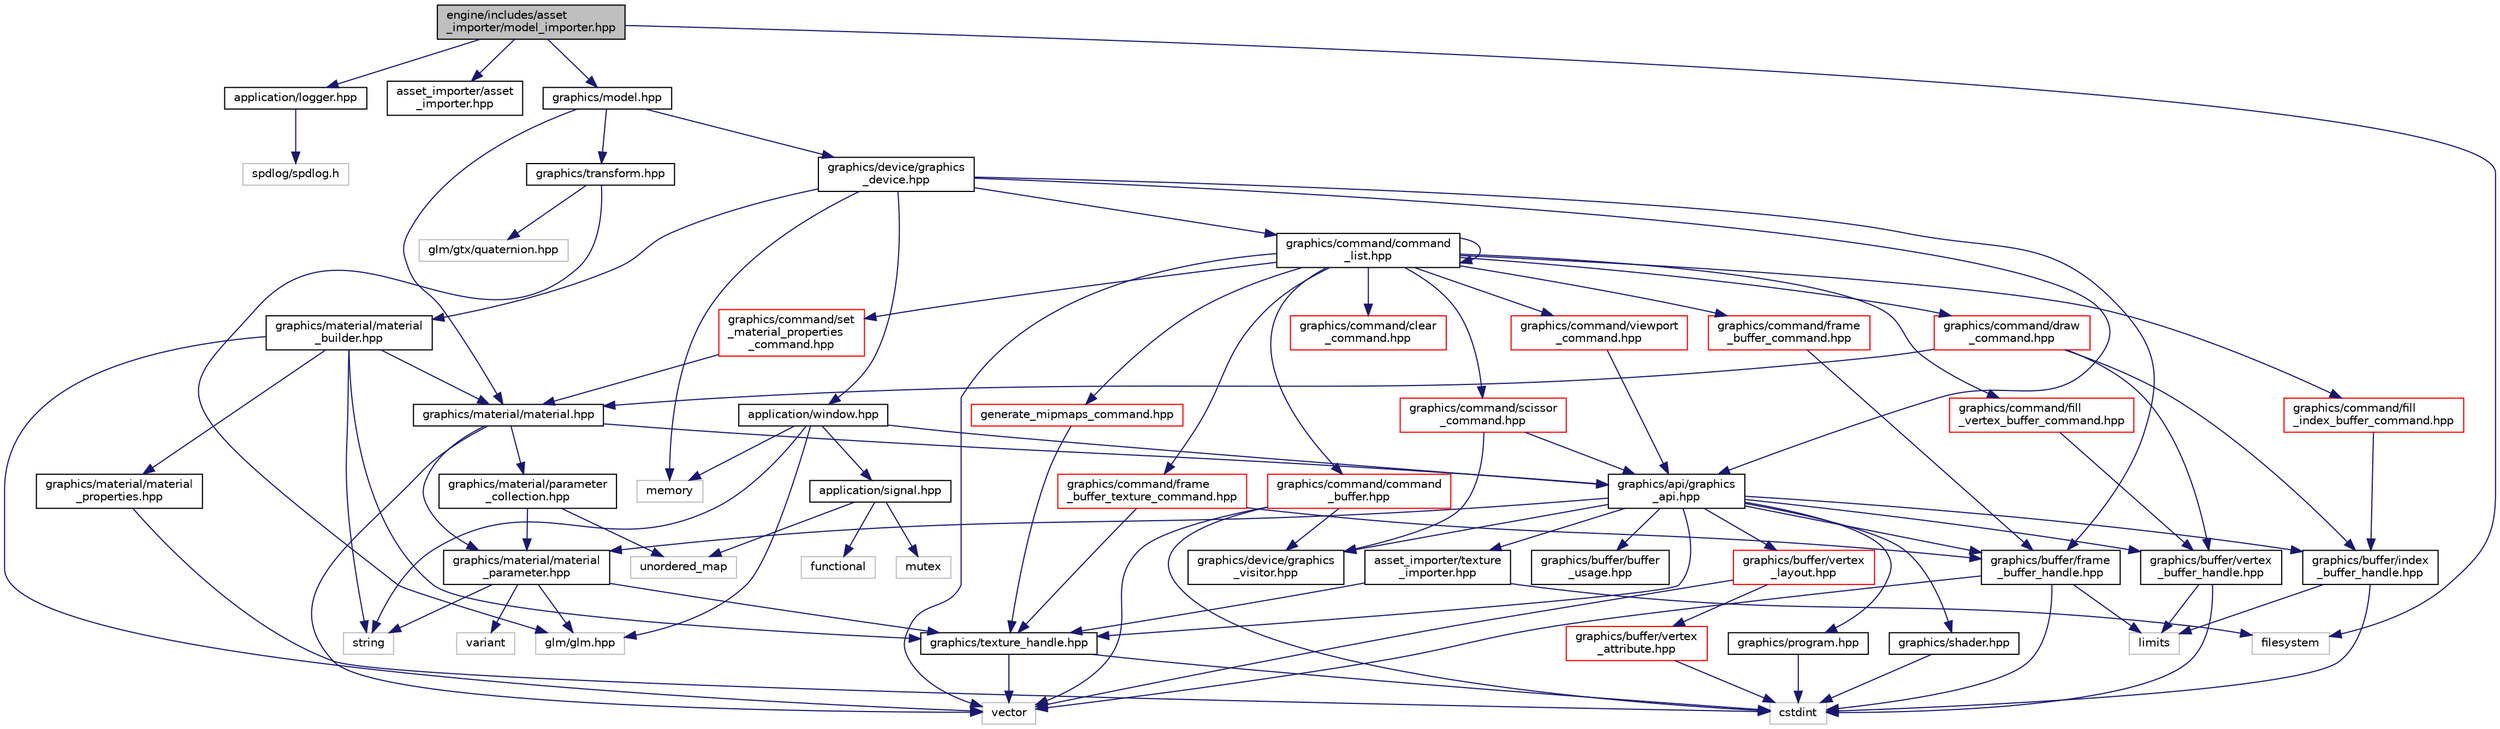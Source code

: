 digraph "engine/includes/asset_importer/model_importer.hpp"
{
 // LATEX_PDF_SIZE
  edge [fontname="Helvetica",fontsize="10",labelfontname="Helvetica",labelfontsize="10"];
  node [fontname="Helvetica",fontsize="10",shape=record];
  Node0 [label="engine/includes/asset\l_importer/model_importer.hpp",height=0.2,width=0.4,color="black", fillcolor="grey75", style="filled", fontcolor="black",tooltip=" "];
  Node0 -> Node1 [color="midnightblue",fontsize="10",style="solid"];
  Node1 [label="application/logger.hpp",height=0.2,width=0.4,color="black", fillcolor="white", style="filled",URL="$logger_8hpp.html",tooltip=" "];
  Node1 -> Node2 [color="midnightblue",fontsize="10",style="solid"];
  Node2 [label="spdlog/spdlog.h",height=0.2,width=0.4,color="grey75", fillcolor="white", style="filled",tooltip=" "];
  Node0 -> Node3 [color="midnightblue",fontsize="10",style="solid"];
  Node3 [label="asset_importer/asset\l_importer.hpp",height=0.2,width=0.4,color="black", fillcolor="white", style="filled",URL="$asset__importer_8hpp.html",tooltip=" "];
  Node0 -> Node4 [color="midnightblue",fontsize="10",style="solid"];
  Node4 [label="filesystem",height=0.2,width=0.4,color="grey75", fillcolor="white", style="filled",tooltip=" "];
  Node0 -> Node5 [color="midnightblue",fontsize="10",style="solid"];
  Node5 [label="graphics/model.hpp",height=0.2,width=0.4,color="black", fillcolor="white", style="filled",URL="$model_8hpp.html",tooltip=" "];
  Node5 -> Node6 [color="midnightblue",fontsize="10",style="solid"];
  Node6 [label="graphics/device/graphics\l_device.hpp",height=0.2,width=0.4,color="black", fillcolor="white", style="filled",URL="$graphics__device_8hpp.html",tooltip=" "];
  Node6 -> Node7 [color="midnightblue",fontsize="10",style="solid"];
  Node7 [label="application/window.hpp",height=0.2,width=0.4,color="black", fillcolor="white", style="filled",URL="$window_8hpp.html",tooltip=" "];
  Node7 -> Node8 [color="midnightblue",fontsize="10",style="solid"];
  Node8 [label="graphics/api/graphics\l_api.hpp",height=0.2,width=0.4,color="black", fillcolor="white", style="filled",URL="$graphics__api_8hpp.html",tooltip=" "];
  Node8 -> Node9 [color="midnightblue",fontsize="10",style="solid"];
  Node9 [label="graphics/buffer/frame\l_buffer_handle.hpp",height=0.2,width=0.4,color="black", fillcolor="white", style="filled",URL="$frame__buffer__handle_8hpp.html",tooltip=" "];
  Node9 -> Node10 [color="midnightblue",fontsize="10",style="solid"];
  Node10 [label="cstdint",height=0.2,width=0.4,color="grey75", fillcolor="white", style="filled",tooltip=" "];
  Node9 -> Node11 [color="midnightblue",fontsize="10",style="solid"];
  Node11 [label="limits",height=0.2,width=0.4,color="grey75", fillcolor="white", style="filled",tooltip=" "];
  Node9 -> Node12 [color="midnightblue",fontsize="10",style="solid"];
  Node12 [label="vector",height=0.2,width=0.4,color="grey75", fillcolor="white", style="filled",tooltip=" "];
  Node8 -> Node13 [color="midnightblue",fontsize="10",style="solid"];
  Node13 [label="graphics/material/material\l_parameter.hpp",height=0.2,width=0.4,color="black", fillcolor="white", style="filled",URL="$material__parameter_8hpp.html",tooltip=" "];
  Node13 -> Node14 [color="midnightblue",fontsize="10",style="solid"];
  Node14 [label="glm/glm.hpp",height=0.2,width=0.4,color="grey75", fillcolor="white", style="filled",tooltip=" "];
  Node13 -> Node15 [color="midnightblue",fontsize="10",style="solid"];
  Node15 [label="graphics/texture_handle.hpp",height=0.2,width=0.4,color="black", fillcolor="white", style="filled",URL="$texture__handle_8hpp.html",tooltip=" "];
  Node15 -> Node10 [color="midnightblue",fontsize="10",style="solid"];
  Node15 -> Node12 [color="midnightblue",fontsize="10",style="solid"];
  Node13 -> Node16 [color="midnightblue",fontsize="10",style="solid"];
  Node16 [label="string",height=0.2,width=0.4,color="grey75", fillcolor="white", style="filled",tooltip=" "];
  Node13 -> Node17 [color="midnightblue",fontsize="10",style="solid"];
  Node17 [label="variant",height=0.2,width=0.4,color="grey75", fillcolor="white", style="filled",tooltip=" "];
  Node8 -> Node18 [color="midnightblue",fontsize="10",style="solid"];
  Node18 [label="asset_importer/texture\l_importer.hpp",height=0.2,width=0.4,color="black", fillcolor="white", style="filled",URL="$texture__importer_8hpp.html",tooltip=" "];
  Node18 -> Node4 [color="midnightblue",fontsize="10",style="solid"];
  Node18 -> Node15 [color="midnightblue",fontsize="10",style="solid"];
  Node8 -> Node19 [color="midnightblue",fontsize="10",style="solid"];
  Node19 [label="graphics/buffer/buffer\l_usage.hpp",height=0.2,width=0.4,color="black", fillcolor="white", style="filled",URL="$buffer__usage_8hpp.html",tooltip=" "];
  Node8 -> Node20 [color="midnightblue",fontsize="10",style="solid"];
  Node20 [label="graphics/buffer/index\l_buffer_handle.hpp",height=0.2,width=0.4,color="black", fillcolor="white", style="filled",URL="$index__buffer__handle_8hpp.html",tooltip=" "];
  Node20 -> Node10 [color="midnightblue",fontsize="10",style="solid"];
  Node20 -> Node11 [color="midnightblue",fontsize="10",style="solid"];
  Node8 -> Node21 [color="midnightblue",fontsize="10",style="solid"];
  Node21 [label="graphics/buffer/vertex\l_buffer_handle.hpp",height=0.2,width=0.4,color="black", fillcolor="white", style="filled",URL="$vertex__buffer__handle_8hpp.html",tooltip=" "];
  Node21 -> Node10 [color="midnightblue",fontsize="10",style="solid"];
  Node21 -> Node11 [color="midnightblue",fontsize="10",style="solid"];
  Node8 -> Node22 [color="midnightblue",fontsize="10",style="solid"];
  Node22 [label="graphics/buffer/vertex\l_layout.hpp",height=0.2,width=0.4,color="red", fillcolor="white", style="filled",URL="$vertex__layout_8hpp.html",tooltip=" "];
  Node22 -> Node23 [color="midnightblue",fontsize="10",style="solid"];
  Node23 [label="graphics/buffer/vertex\l_attribute.hpp",height=0.2,width=0.4,color="red", fillcolor="white", style="filled",URL="$vertex__attribute_8hpp.html",tooltip=" "];
  Node23 -> Node10 [color="midnightblue",fontsize="10",style="solid"];
  Node22 -> Node12 [color="midnightblue",fontsize="10",style="solid"];
  Node8 -> Node27 [color="midnightblue",fontsize="10",style="solid"];
  Node27 [label="graphics/device/graphics\l_visitor.hpp",height=0.2,width=0.4,color="black", fillcolor="white", style="filled",URL="$graphics__visitor_8hpp.html",tooltip=" "];
  Node8 -> Node28 [color="midnightblue",fontsize="10",style="solid"];
  Node28 [label="graphics/program.hpp",height=0.2,width=0.4,color="black", fillcolor="white", style="filled",URL="$program_8hpp.html",tooltip=" "];
  Node28 -> Node10 [color="midnightblue",fontsize="10",style="solid"];
  Node8 -> Node29 [color="midnightblue",fontsize="10",style="solid"];
  Node29 [label="graphics/shader.hpp",height=0.2,width=0.4,color="black", fillcolor="white", style="filled",URL="$shader_8hpp.html",tooltip=" "];
  Node29 -> Node10 [color="midnightblue",fontsize="10",style="solid"];
  Node8 -> Node15 [color="midnightblue",fontsize="10",style="solid"];
  Node7 -> Node30 [color="midnightblue",fontsize="10",style="solid"];
  Node30 [label="application/signal.hpp",height=0.2,width=0.4,color="black", fillcolor="white", style="filled",URL="$signal_8hpp.html",tooltip=" "];
  Node30 -> Node31 [color="midnightblue",fontsize="10",style="solid"];
  Node31 [label="functional",height=0.2,width=0.4,color="grey75", fillcolor="white", style="filled",tooltip=" "];
  Node30 -> Node32 [color="midnightblue",fontsize="10",style="solid"];
  Node32 [label="mutex",height=0.2,width=0.4,color="grey75", fillcolor="white", style="filled",tooltip=" "];
  Node30 -> Node33 [color="midnightblue",fontsize="10",style="solid"];
  Node33 [label="unordered_map",height=0.2,width=0.4,color="grey75", fillcolor="white", style="filled",tooltip=" "];
  Node7 -> Node14 [color="midnightblue",fontsize="10",style="solid"];
  Node7 -> Node34 [color="midnightblue",fontsize="10",style="solid"];
  Node34 [label="memory",height=0.2,width=0.4,color="grey75", fillcolor="white", style="filled",tooltip=" "];
  Node7 -> Node16 [color="midnightblue",fontsize="10",style="solid"];
  Node6 -> Node8 [color="midnightblue",fontsize="10",style="solid"];
  Node6 -> Node9 [color="midnightblue",fontsize="10",style="solid"];
  Node6 -> Node35 [color="midnightblue",fontsize="10",style="solid"];
  Node35 [label="graphics/command/command\l_list.hpp",height=0.2,width=0.4,color="black", fillcolor="white", style="filled",URL="$command__list_8hpp.html",tooltip=" "];
  Node35 -> Node36 [color="midnightblue",fontsize="10",style="solid"];
  Node36 [label="generate_mipmaps_command.hpp",height=0.2,width=0.4,color="red", fillcolor="white", style="filled",URL="$generate__mipmaps__command_8hpp.html",tooltip=" "];
  Node36 -> Node15 [color="midnightblue",fontsize="10",style="solid"];
  Node35 -> Node38 [color="midnightblue",fontsize="10",style="solid"];
  Node38 [label="graphics/command/clear\l_command.hpp",height=0.2,width=0.4,color="red", fillcolor="white", style="filled",URL="$clear__command_8hpp.html",tooltip=" "];
  Node35 -> Node40 [color="midnightblue",fontsize="10",style="solid"];
  Node40 [label="graphics/command/command\l_buffer.hpp",height=0.2,width=0.4,color="red", fillcolor="white", style="filled",URL="$command__buffer_8hpp.html",tooltip=" "];
  Node40 -> Node10 [color="midnightblue",fontsize="10",style="solid"];
  Node40 -> Node27 [color="midnightblue",fontsize="10",style="solid"];
  Node40 -> Node12 [color="midnightblue",fontsize="10",style="solid"];
  Node35 -> Node35 [color="midnightblue",fontsize="10",style="solid"];
  Node35 -> Node42 [color="midnightblue",fontsize="10",style="solid"];
  Node42 [label="graphics/command/draw\l_command.hpp",height=0.2,width=0.4,color="red", fillcolor="white", style="filled",URL="$draw__command_8hpp.html",tooltip=" "];
  Node42 -> Node20 [color="midnightblue",fontsize="10",style="solid"];
  Node42 -> Node21 [color="midnightblue",fontsize="10",style="solid"];
  Node42 -> Node43 [color="midnightblue",fontsize="10",style="solid"];
  Node43 [label="graphics/material/material.hpp",height=0.2,width=0.4,color="black", fillcolor="white", style="filled",URL="$material_8hpp.html",tooltip=" "];
  Node43 -> Node8 [color="midnightblue",fontsize="10",style="solid"];
  Node43 -> Node13 [color="midnightblue",fontsize="10",style="solid"];
  Node43 -> Node44 [color="midnightblue",fontsize="10",style="solid"];
  Node44 [label="graphics/material/parameter\l_collection.hpp",height=0.2,width=0.4,color="black", fillcolor="white", style="filled",URL="$parameter__collection_8hpp.html",tooltip=" "];
  Node44 -> Node13 [color="midnightblue",fontsize="10",style="solid"];
  Node44 -> Node33 [color="midnightblue",fontsize="10",style="solid"];
  Node43 -> Node12 [color="midnightblue",fontsize="10",style="solid"];
  Node35 -> Node45 [color="midnightblue",fontsize="10",style="solid"];
  Node45 [label="graphics/command/fill\l_index_buffer_command.hpp",height=0.2,width=0.4,color="red", fillcolor="white", style="filled",URL="$fill__index__buffer__command_8hpp.html",tooltip=" "];
  Node45 -> Node20 [color="midnightblue",fontsize="10",style="solid"];
  Node35 -> Node46 [color="midnightblue",fontsize="10",style="solid"];
  Node46 [label="graphics/command/fill\l_vertex_buffer_command.hpp",height=0.2,width=0.4,color="red", fillcolor="white", style="filled",URL="$fill__vertex__buffer__command_8hpp.html",tooltip=" "];
  Node46 -> Node21 [color="midnightblue",fontsize="10",style="solid"];
  Node35 -> Node47 [color="midnightblue",fontsize="10",style="solid"];
  Node47 [label="graphics/command/frame\l_buffer_command.hpp",height=0.2,width=0.4,color="red", fillcolor="white", style="filled",URL="$frame__buffer__command_8hpp.html",tooltip=" "];
  Node47 -> Node9 [color="midnightblue",fontsize="10",style="solid"];
  Node35 -> Node48 [color="midnightblue",fontsize="10",style="solid"];
  Node48 [label="graphics/command/frame\l_buffer_texture_command.hpp",height=0.2,width=0.4,color="red", fillcolor="white", style="filled",URL="$frame__buffer__texture__command_8hpp.html",tooltip=" "];
  Node48 -> Node9 [color="midnightblue",fontsize="10",style="solid"];
  Node48 -> Node15 [color="midnightblue",fontsize="10",style="solid"];
  Node35 -> Node49 [color="midnightblue",fontsize="10",style="solid"];
  Node49 [label="graphics/command/scissor\l_command.hpp",height=0.2,width=0.4,color="red", fillcolor="white", style="filled",URL="$scissor__command_8hpp.html",tooltip=" "];
  Node49 -> Node8 [color="midnightblue",fontsize="10",style="solid"];
  Node49 -> Node27 [color="midnightblue",fontsize="10",style="solid"];
  Node35 -> Node50 [color="midnightblue",fontsize="10",style="solid"];
  Node50 [label="graphics/command/set\l_material_properties\l_command.hpp",height=0.2,width=0.4,color="red", fillcolor="white", style="filled",URL="$set__material__properties__command_8hpp.html",tooltip=" "];
  Node50 -> Node43 [color="midnightblue",fontsize="10",style="solid"];
  Node35 -> Node51 [color="midnightblue",fontsize="10",style="solid"];
  Node51 [label="graphics/command/viewport\l_command.hpp",height=0.2,width=0.4,color="red", fillcolor="white", style="filled",URL="$viewport__command_8hpp.html",tooltip=" "];
  Node51 -> Node8 [color="midnightblue",fontsize="10",style="solid"];
  Node35 -> Node12 [color="midnightblue",fontsize="10",style="solid"];
  Node6 -> Node52 [color="midnightblue",fontsize="10",style="solid"];
  Node52 [label="graphics/material/material\l_builder.hpp",height=0.2,width=0.4,color="black", fillcolor="white", style="filled",URL="$material__builder_8hpp.html",tooltip=" "];
  Node52 -> Node43 [color="midnightblue",fontsize="10",style="solid"];
  Node52 -> Node53 [color="midnightblue",fontsize="10",style="solid"];
  Node53 [label="graphics/material/material\l_properties.hpp",height=0.2,width=0.4,color="black", fillcolor="white", style="filled",URL="$material__properties_8hpp.html",tooltip=" "];
  Node53 -> Node10 [color="midnightblue",fontsize="10",style="solid"];
  Node52 -> Node15 [color="midnightblue",fontsize="10",style="solid"];
  Node52 -> Node16 [color="midnightblue",fontsize="10",style="solid"];
  Node52 -> Node12 [color="midnightblue",fontsize="10",style="solid"];
  Node6 -> Node34 [color="midnightblue",fontsize="10",style="solid"];
  Node5 -> Node43 [color="midnightblue",fontsize="10",style="solid"];
  Node5 -> Node54 [color="midnightblue",fontsize="10",style="solid"];
  Node54 [label="graphics/transform.hpp",height=0.2,width=0.4,color="black", fillcolor="white", style="filled",URL="$transform_8hpp.html",tooltip=" "];
  Node54 -> Node14 [color="midnightblue",fontsize="10",style="solid"];
  Node54 -> Node55 [color="midnightblue",fontsize="10",style="solid"];
  Node55 [label="glm/gtx/quaternion.hpp",height=0.2,width=0.4,color="grey75", fillcolor="white", style="filled",tooltip=" "];
}
